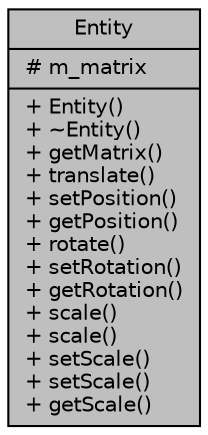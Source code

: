 digraph "Entity"
{
 // LATEX_PDF_SIZE
  edge [fontname="Helvetica",fontsize="10",labelfontname="Helvetica",labelfontsize="10"];
  node [fontname="Helvetica",fontsize="10",shape=record];
  Node1 [label="{Entity\n|# m_matrix\l|+ Entity()\l+ ~Entity()\l+ getMatrix()\l+ translate()\l+ setPosition()\l+ getPosition()\l+ rotate()\l+ setRotation()\l+ getRotation()\l+ scale()\l+ scale()\l+ setScale()\l+ setScale()\l+ getScale()\l}",height=0.2,width=0.4,color="black", fillcolor="grey75", style="filled", fontcolor="black",tooltip=" "];
}
